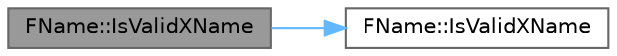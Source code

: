digraph "FName::IsValidXName"
{
 // INTERACTIVE_SVG=YES
 // LATEX_PDF_SIZE
  bgcolor="transparent";
  edge [fontname=Helvetica,fontsize=10,labelfontname=Helvetica,labelfontsize=10];
  node [fontname=Helvetica,fontsize=10,shape=box,height=0.2,width=0.4];
  rankdir="LR";
  Node1 [id="Node000001",label="FName::IsValidXName",height=0.2,width=0.4,color="gray40", fillcolor="grey60", style="filled", fontcolor="black",tooltip="Checks to see that a FName follows the rules that Unreal requires."];
  Node1 -> Node2 [id="edge1_Node000001_Node000002",color="steelblue1",style="solid",tooltip=" "];
  Node2 [id="Node000002",label="FName::IsValidXName",height=0.2,width=0.4,color="grey40", fillcolor="white", style="filled",URL="$d0/d53/classFName.html#a1962b436ac6ab95c8953f8c8bcdc2792",tooltip=" "];
}
